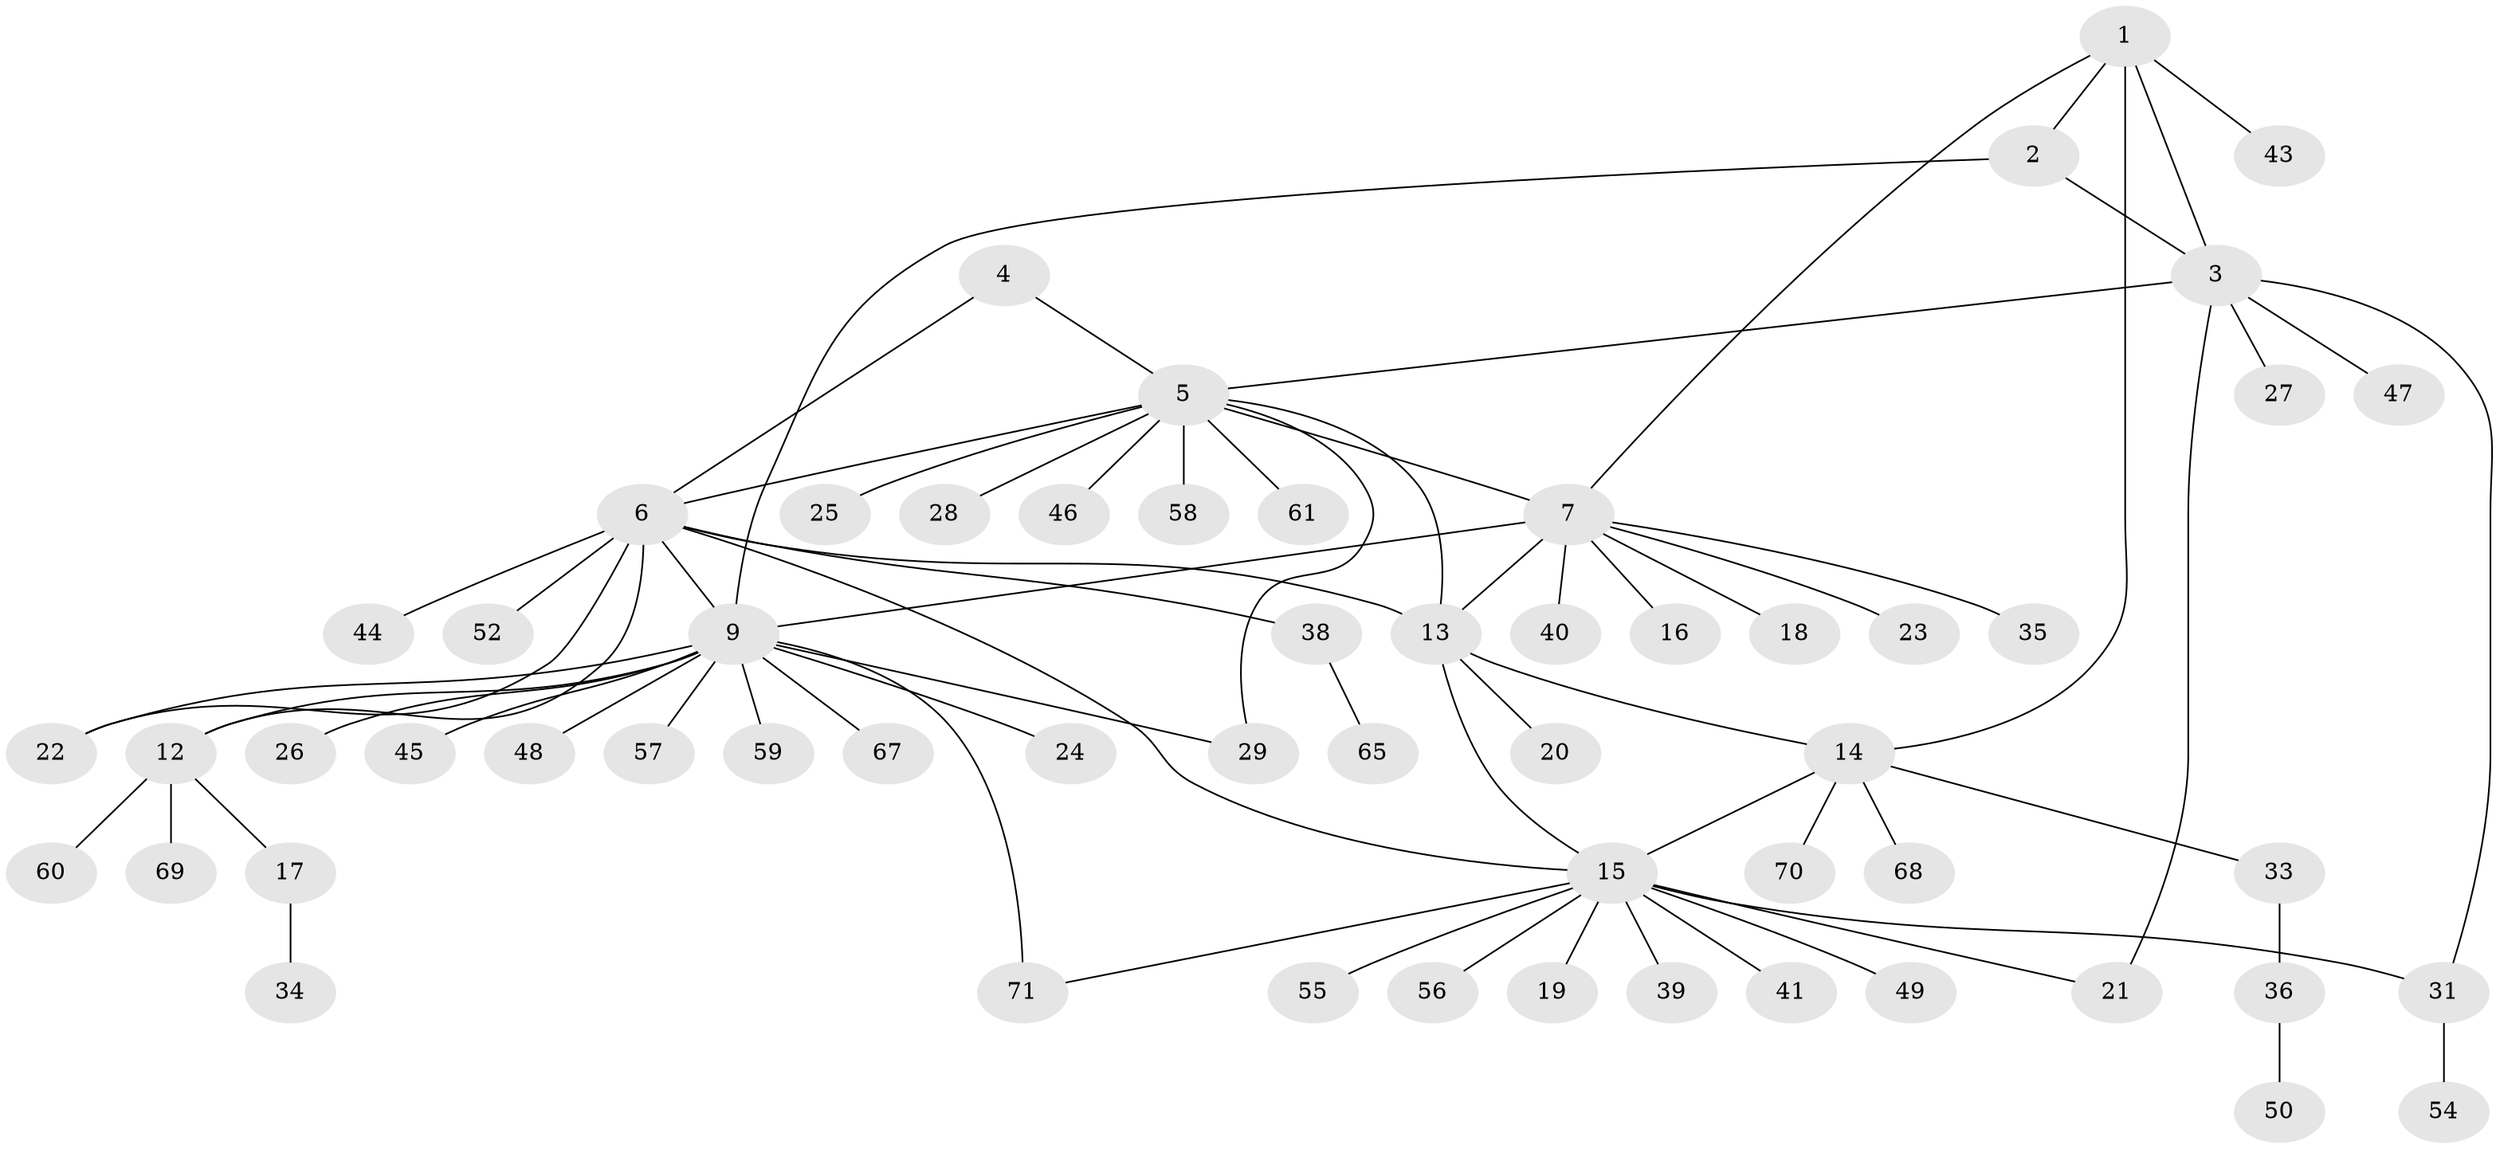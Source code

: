 // Generated by graph-tools (version 1.1) at 2025/24/03/03/25 07:24:10]
// undirected, 58 vertices, 73 edges
graph export_dot {
graph [start="1"]
  node [color=gray90,style=filled];
  1 [super="+42"];
  2;
  3 [super="+37"];
  4;
  5 [super="+62"];
  6 [super="+10"];
  7 [super="+8"];
  9 [super="+11"];
  12 [super="+63"];
  13 [super="+32"];
  14 [super="+66"];
  15 [super="+30"];
  16;
  17;
  18;
  19;
  20;
  21;
  22;
  23;
  24;
  25;
  26;
  27;
  28;
  29;
  31;
  33;
  34;
  35;
  36 [super="+51"];
  38;
  39;
  40;
  41;
  43;
  44;
  45;
  46;
  47;
  48 [super="+64"];
  49;
  50;
  52 [super="+53"];
  54;
  55;
  56;
  57;
  58;
  59;
  60;
  61;
  65;
  67;
  68;
  69;
  70;
  71;
  1 -- 2;
  1 -- 3;
  1 -- 14;
  1 -- 43;
  1 -- 7;
  2 -- 3;
  2 -- 9;
  3 -- 5;
  3 -- 21;
  3 -- 27;
  3 -- 31;
  3 -- 47;
  4 -- 5;
  4 -- 6;
  5 -- 6;
  5 -- 25;
  5 -- 28;
  5 -- 29;
  5 -- 46;
  5 -- 58;
  5 -- 61;
  5 -- 7;
  5 -- 13;
  6 -- 13;
  6 -- 38;
  6 -- 9;
  6 -- 12;
  6 -- 44;
  6 -- 15;
  6 -- 52;
  6 -- 22;
  7 -- 9 [weight=2];
  7 -- 18;
  7 -- 40;
  7 -- 35;
  7 -- 13;
  7 -- 16;
  7 -- 23;
  9 -- 22;
  9 -- 24;
  9 -- 26;
  9 -- 29;
  9 -- 45;
  9 -- 48;
  9 -- 57;
  9 -- 67;
  9 -- 71;
  9 -- 59;
  9 -- 12;
  12 -- 17;
  12 -- 60;
  12 -- 69;
  13 -- 14;
  13 -- 15;
  13 -- 20;
  14 -- 15;
  14 -- 33;
  14 -- 68;
  14 -- 70;
  15 -- 19;
  15 -- 21;
  15 -- 31;
  15 -- 39;
  15 -- 49;
  15 -- 56;
  15 -- 71;
  15 -- 41;
  15 -- 55;
  17 -- 34;
  31 -- 54;
  33 -- 36;
  36 -- 50;
  38 -- 65;
}
